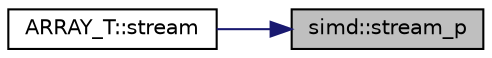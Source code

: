 digraph "simd::stream_p"
{
 // LATEX_PDF_SIZE
  edge [fontname="Helvetica",fontsize="10",labelfontname="Helvetica",labelfontsize="10"];
  node [fontname="Helvetica",fontsize="10",shape=record];
  rankdir="RL";
  Node1 [label="simd::stream_p",height=0.2,width=0.4,color="black", fillcolor="grey75", style="filled", fontcolor="black",tooltip=" "];
  Node1 -> Node2 [dir="back",color="midnightblue",fontsize="10",style="solid",fontname="Helvetica"];
  Node2 [label="ARRAY_T::stream",height=0.2,width=0.4,color="black", fillcolor="white", style="filled",URL="$classARRAY__T.html#a5641cf68ea4a365b890297f465cc1e4e",tooltip=" "];
}
